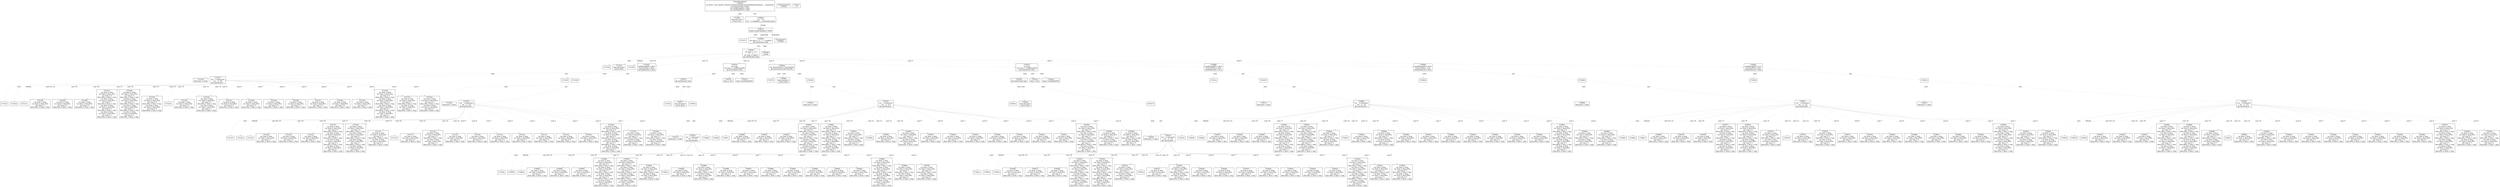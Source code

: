 digraph graphname {
n73158 [shape=box,label="(73158)\ndata.destroy()\nreturn true"];
n73157 [shape=box,label="(73157)"];
n73156 [shape=box,label="(73156)"];
n73155 [shape=box,label="(73155)\ndata.destroy()\nreturn false"];
n73154 [shape=box,label="(73154)\ndata.prev = type"];
n73153 [shape=box,label="(73153)"];
n73152 [shape=box,label="(73152)"];
n73151 [shape=box,label="(73151)"];
n73150 [shape=box,label="(73150)\nvar data = data\nvar data = data.oPos\nvar tmp = 1\ndata.oPos = data + tmp"];
n73149 [shape=box,label="(73149)\nvar data = data\nvar data = data.fPos\nvar tmp = 2\ndata.fPos = data + tmp"];
n73148 [shape=box,label="(73148)\nvar data = data\nvar data = data.fPos\nvar tmp = 2\ndata.fPos = data + tmp"];
n73147 [shape=box,label="(73147)\nvar data = data\nvar data = data.oPos\nvar tmp = 4\ndata.oPos = data + tmp\nvar data = data\nvar data = data.iPos\nvar tmp = 1\ndata.iPos = data + tmp\nvar data = data\nvar data = data.fPos\nvar tmp = 2\ndata.fPos = data + tmp\nvar data = data\nvar data = data.bPos\nvar tmp = 1\ndata.bPos = data + tmp"];
n73146 [shape=box,label="(73146)\nvar data = data\nvar data = data.oPos\nvar tmp = 4\ndata.oPos = data + tmp\nvar data = data\nvar data = data.iiPos\nvar tmp = 2\ndata.iiPos = data + tmp\nvar data = data\nvar data = data.ffPos\nvar tmp = 1\ndata.ffPos = data + tmp\nvar data = data\nvar data = data.fPos\nvar tmp = 1\ndata.fPos = data + tmp"];
n73145 [shape=box,label="(73145)\nvar data = data\nvar data = data.oPos\nvar tmp = 2\ndata.oPos = data + tmp\nvar data = data\nvar data = data.bPos\nvar tmp = 2\ndata.bPos = data + tmp"];
n73144 [shape=box,label="(73144)"];
n73143 [shape=box,label="(73143)\nvar data = data\nvar data = data.oPos\nvar tmp = 4\ndata.oPos = data + tmp"];
n73142 [shape=box,label="(73142)\nvar data = data\nvar data = data.fPos\nvar tmp = 5\ndata.fPos = data + tmp\nvar data = data\nvar data = data.oPos\nvar tmp = 1\ndata.oPos = data + tmp"];
n73141 [shape=box,label="(73141)\nvar data = data\nvar data = data.fPos\nvar tmp = 4\ndata.fPos = data + tmp"];
n73140 [shape=box,label="(73140)\nvar data = data\nvar data = data.oPos\nvar tmp = 3\ndata.oPos = data + tmp"];
n73139 [shape=box,label="(73139)\nvar data = data\nvar data = data.fPos\nvar tmp = 4\ndata.fPos = data + tmp"];
n73138 [shape=box,label="(73138)\nvar data = data\nvar data = data.fPos\nvar tmp = 3\ndata.fPos = data + tmp"];
n73137 [shape=box,label="(73137)\nvar data = data\nvar data = data.fPos\nvar tmp = 4\ndata.fPos = data + tmp"];
n73136 [shape=box,label="(73136)\nvar data = data\nvar data = data.fPos\nvar tmp = 6\ndata.fPos = data + tmp"];
n73135 [shape=box,label="(73135)\nvar data = data\nvar data = data.oPos\nvar tmp = 1\ndata.oPos = data + tmp"];
n73134 [shape=box,label="(73134)\nvar data = data\nvar data = data.oPos\nvar tmp = 4\ndata.oPos = data + tmp\nvar data = data\nvar data = data.iiPos\nvar tmp = 2\ndata.iiPos = data + tmp\nvar data = data\nvar data = data.ffPos\nvar tmp = 1\ndata.ffPos = data + tmp\nvar data = data\nvar data = data.fPos\nvar tmp = 1\ndata.fPos = data + tmp"];
n73133 [shape=box,label="(73133)\nvar data = data\nvar data = data.iPos\nvar tmp = 1\ndata.iPos = data + tmp\nvar data = data\nvar data = data.fPos\nvar tmp = 1\ndata.fPos = data + tmp"];
n73132 [shape=box,label="(73132)\nvar data = data\nvar data = data.oPos\nvar tmp = 2\ndata.oPos = data + tmp\nvar data = data\nvar data = data.bPos\nvar tmp = 2\ndata.bPos = data + tmp"];
n73131 [shape=box,label="(73131)\nvar ` = data.prev\nvar ` = `[1]\n@:cond-branch `"];
n73131 -> n73132[style="dashed",color="gray",label="case 0"];
n73131 -> n73133[style="dashed",color="gray",label="case 1"];
n73131 -> n73134[style="dashed",color="gray",label="case 2"];
n73131 -> n73135[style="dashed",color="gray",label="case 3"];
n73131 -> n73136[style="dashed",color="gray",label="case 4"];
n73131 -> n73137[style="dashed",color="gray",label="case 5"];
n73131 -> n73138[style="dashed",color="gray",label="case 6"];
n73131 -> n73139[style="dashed",color="gray",label="case 7"];
n73131 -> n73140[style="dashed",color="gray",label="case 8"];
n73131 -> n73141[style="dashed",color="gray",label="case 9"];
n73131 -> n73142[style="dashed",color="gray",label="case 10"];
n73131 -> n73143[style="dashed",color="gray",label="case 12"];
n73131 -> n73144[style="dashed",color="gray",label="case 13"];
n73131 -> n73145[style="dashed",color="gray",label="case 14"];
n73131 -> n73146[style="dashed",color="gray",label="case 15"];
n73131 -> n73147[style="dashed",color="gray",label="case 16"];
n73131 -> n73148[style="dashed",color="gray",label="case 17"];
n73131 -> n73149[style="dashed",color="gray",label="case 18"];
n73131 -> n73150[style="dashed",color="gray",label="case 19"];
n73131 -> n73151[style="dashed",color="gray",label="case 20 | 21"];
n73131 -> n73152[style="dashed",color="gray",label="default"];
n73131 -> n73153[style="dashed",color="gray",label="next"];
n73130 [shape=box,label="(73130)"];
n73130 -> n73131[style="dashed",color="gray",label="sub"];
n73130 -> n73154[style="dashed",color="gray",label="next"];
n73129 [shape=box,label="(73129)"];
n73128 [shape=box,label="(73128)\ndata.prev = type"];
n73127 [shape=box,label="(73127)"];
n73126 [shape=box,label="(73126)"];
n73125 [shape=box,label="(73125)"];
n73124 [shape=box,label="(73124)\nvar data = data\nvar data = data.oPos\nvar tmp = 1\ndata.oPos = data + tmp"];
n73123 [shape=box,label="(73123)\nvar data = data\nvar data = data.fPos\nvar tmp = 2\ndata.fPos = data + tmp"];
n73122 [shape=box,label="(73122)\nvar data = data\nvar data = data.fPos\nvar tmp = 2\ndata.fPos = data + tmp"];
n73121 [shape=box,label="(73121)\nvar data = data\nvar data = data.oPos\nvar tmp = 4\ndata.oPos = data + tmp\nvar data = data\nvar data = data.iPos\nvar tmp = 1\ndata.iPos = data + tmp\nvar data = data\nvar data = data.fPos\nvar tmp = 2\ndata.fPos = data + tmp\nvar data = data\nvar data = data.bPos\nvar tmp = 1\ndata.bPos = data + tmp"];
n73120 [shape=box,label="(73120)\nvar data = data\nvar data = data.oPos\nvar tmp = 4\ndata.oPos = data + tmp\nvar data = data\nvar data = data.iiPos\nvar tmp = 2\ndata.iiPos = data + tmp\nvar data = data\nvar data = data.ffPos\nvar tmp = 1\ndata.ffPos = data + tmp\nvar data = data\nvar data = data.fPos\nvar tmp = 1\ndata.fPos = data + tmp"];
n73119 [shape=box,label="(73119)\nvar data = data\nvar data = data.oPos\nvar tmp = 2\ndata.oPos = data + tmp\nvar data = data\nvar data = data.bPos\nvar tmp = 2\ndata.bPos = data + tmp"];
n73118 [shape=box,label="(73118)"];
n73117 [shape=box,label="(73117)\nvar data = data\nvar data = data.oPos\nvar tmp = 4\ndata.oPos = data + tmp"];
n73116 [shape=box,label="(73116)\nvar data = data\nvar data = data.fPos\nvar tmp = 5\ndata.fPos = data + tmp\nvar data = data\nvar data = data.oPos\nvar tmp = 1\ndata.oPos = data + tmp"];
n73115 [shape=box,label="(73115)\nvar data = data\nvar data = data.fPos\nvar tmp = 4\ndata.fPos = data + tmp"];
n73114 [shape=box,label="(73114)\nvar data = data\nvar data = data.oPos\nvar tmp = 3\ndata.oPos = data + tmp"];
n73113 [shape=box,label="(73113)\nvar data = data\nvar data = data.fPos\nvar tmp = 4\ndata.fPos = data + tmp"];
n73112 [shape=box,label="(73112)\nvar data = data\nvar data = data.fPos\nvar tmp = 3\ndata.fPos = data + tmp"];
n73111 [shape=box,label="(73111)\nvar data = data\nvar data = data.fPos\nvar tmp = 4\ndata.fPos = data + tmp"];
n73110 [shape=box,label="(73110)\nvar data = data\nvar data = data.fPos\nvar tmp = 6\ndata.fPos = data + tmp"];
n73109 [shape=box,label="(73109)\nvar data = data\nvar data = data.oPos\nvar tmp = 1\ndata.oPos = data + tmp"];
n73108 [shape=box,label="(73108)\nvar data = data\nvar data = data.oPos\nvar tmp = 4\ndata.oPos = data + tmp\nvar data = data\nvar data = data.iiPos\nvar tmp = 2\ndata.iiPos = data + tmp\nvar data = data\nvar data = data.ffPos\nvar tmp = 1\ndata.ffPos = data + tmp\nvar data = data\nvar data = data.fPos\nvar tmp = 1\ndata.fPos = data + tmp"];
n73107 [shape=box,label="(73107)\nvar data = data\nvar data = data.iPos\nvar tmp = 1\ndata.iPos = data + tmp\nvar data = data\nvar data = data.fPos\nvar tmp = 1\ndata.fPos = data + tmp"];
n73106 [shape=box,label="(73106)\nvar data = data\nvar data = data.oPos\nvar tmp = 2\ndata.oPos = data + tmp\nvar data = data\nvar data = data.bPos\nvar tmp = 2\ndata.bPos = data + tmp"];
n73105 [shape=box,label="(73105)\nvar ` = data.prev\nvar ` = `[1]\n@:cond-branch `"];
n73105 -> n73106[style="dashed",color="gray",label="case 0"];
n73105 -> n73107[style="dashed",color="gray",label="case 1"];
n73105 -> n73108[style="dashed",color="gray",label="case 2"];
n73105 -> n73109[style="dashed",color="gray",label="case 3"];
n73105 -> n73110[style="dashed",color="gray",label="case 4"];
n73105 -> n73111[style="dashed",color="gray",label="case 5"];
n73105 -> n73112[style="dashed",color="gray",label="case 6"];
n73105 -> n73113[style="dashed",color="gray",label="case 7"];
n73105 -> n73114[style="dashed",color="gray",label="case 8"];
n73105 -> n73115[style="dashed",color="gray",label="case 9"];
n73105 -> n73116[style="dashed",color="gray",label="case 10"];
n73105 -> n73117[style="dashed",color="gray",label="case 12"];
n73105 -> n73118[style="dashed",color="gray",label="case 13"];
n73105 -> n73119[style="dashed",color="gray",label="case 14"];
n73105 -> n73120[style="dashed",color="gray",label="case 15"];
n73105 -> n73121[style="dashed",color="gray",label="case 16"];
n73105 -> n73122[style="dashed",color="gray",label="case 17"];
n73105 -> n73123[style="dashed",color="gray",label="case 18"];
n73105 -> n73124[style="dashed",color="gray",label="case 19"];
n73105 -> n73125[style="dashed",color="gray",label="case 20 | 21"];
n73105 -> n73126[style="dashed",color="gray",label="default"];
n73105 -> n73127[style="dashed",color="gray",label="next"];
n73104 [shape=box,label="(73104)"];
n73104 -> n73105[style="dashed",color="gray",label="sub"];
n73104 -> n73128[style="dashed",color="gray",label="next"];
n73103 [shape=box,label="(73103)\nhasBitmapFill = false\nhasColorFill = false\nhasShaderFill = false"];
n73103 -> n73104[style="dashed",color="gray",label="sub"];
n73103 -> n73129[style="dashed",color="gray",label="next"];
n73102 [shape=box,label="(73102)"];
n73101 [shape=box,label="(73101)\ndata.prev = type"];
n73100 [shape=box,label="(73100)"];
n73099 [shape=box,label="(73099)"];
n73098 [shape=box,label="(73098)"];
n73097 [shape=box,label="(73097)\nvar data = data\nvar data = data.oPos\nvar tmp = 1\ndata.oPos = data + tmp"];
n73096 [shape=box,label="(73096)\nvar data = data\nvar data = data.fPos\nvar tmp = 2\ndata.fPos = data + tmp"];
n73095 [shape=box,label="(73095)\nvar data = data\nvar data = data.fPos\nvar tmp = 2\ndata.fPos = data + tmp"];
n73094 [shape=box,label="(73094)\nvar data = data\nvar data = data.oPos\nvar tmp = 4\ndata.oPos = data + tmp\nvar data = data\nvar data = data.iPos\nvar tmp = 1\ndata.iPos = data + tmp\nvar data = data\nvar data = data.fPos\nvar tmp = 2\ndata.fPos = data + tmp\nvar data = data\nvar data = data.bPos\nvar tmp = 1\ndata.bPos = data + tmp"];
n73093 [shape=box,label="(73093)\nvar data = data\nvar data = data.oPos\nvar tmp = 4\ndata.oPos = data + tmp\nvar data = data\nvar data = data.iiPos\nvar tmp = 2\ndata.iiPos = data + tmp\nvar data = data\nvar data = data.ffPos\nvar tmp = 1\ndata.ffPos = data + tmp\nvar data = data\nvar data = data.fPos\nvar tmp = 1\ndata.fPos = data + tmp"];
n73092 [shape=box,label="(73092)\nvar data = data\nvar data = data.oPos\nvar tmp = 2\ndata.oPos = data + tmp\nvar data = data\nvar data = data.bPos\nvar tmp = 2\ndata.bPos = data + tmp"];
n73091 [shape=box,label="(73091)"];
n73090 [shape=box,label="(73090)\nvar data = data\nvar data = data.oPos\nvar tmp = 4\ndata.oPos = data + tmp"];
n73089 [shape=box,label="(73089)\nvar data = data\nvar data = data.fPos\nvar tmp = 5\ndata.fPos = data + tmp\nvar data = data\nvar data = data.oPos\nvar tmp = 1\ndata.oPos = data + tmp"];
n73088 [shape=box,label="(73088)\nvar data = data\nvar data = data.fPos\nvar tmp = 4\ndata.fPos = data + tmp"];
n73087 [shape=box,label="(73087)\nvar data = data\nvar data = data.oPos\nvar tmp = 3\ndata.oPos = data + tmp"];
n73086 [shape=box,label="(73086)\nvar data = data\nvar data = data.fPos\nvar tmp = 4\ndata.fPos = data + tmp"];
n73085 [shape=box,label="(73085)\nvar data = data\nvar data = data.fPos\nvar tmp = 3\ndata.fPos = data + tmp"];
n73084 [shape=box,label="(73084)\nvar data = data\nvar data = data.fPos\nvar tmp = 4\ndata.fPos = data + tmp"];
n73083 [shape=box,label="(73083)\nvar data = data\nvar data = data.fPos\nvar tmp = 6\ndata.fPos = data + tmp"];
n73082 [shape=box,label="(73082)\nvar data = data\nvar data = data.oPos\nvar tmp = 1\ndata.oPos = data + tmp"];
n73081 [shape=box,label="(73081)\nvar data = data\nvar data = data.oPos\nvar tmp = 4\ndata.oPos = data + tmp\nvar data = data\nvar data = data.iiPos\nvar tmp = 2\ndata.iiPos = data + tmp\nvar data = data\nvar data = data.ffPos\nvar tmp = 1\ndata.ffPos = data + tmp\nvar data = data\nvar data = data.fPos\nvar tmp = 1\ndata.fPos = data + tmp"];
n73080 [shape=box,label="(73080)\nvar data = data\nvar data = data.iPos\nvar tmp = 1\ndata.iPos = data + tmp\nvar data = data\nvar data = data.fPos\nvar tmp = 1\ndata.fPos = data + tmp"];
n73079 [shape=box,label="(73079)\nvar data = data\nvar data = data.oPos\nvar tmp = 2\ndata.oPos = data + tmp\nvar data = data\nvar data = data.bPos\nvar tmp = 2\ndata.bPos = data + tmp"];
n73078 [shape=box,label="(73078)\nvar ` = data.prev\nvar ` = `[1]\n@:cond-branch `"];
n73078 -> n73079[style="dashed",color="gray",label="case 0"];
n73078 -> n73080[style="dashed",color="gray",label="case 1"];
n73078 -> n73081[style="dashed",color="gray",label="case 2"];
n73078 -> n73082[style="dashed",color="gray",label="case 3"];
n73078 -> n73083[style="dashed",color="gray",label="case 4"];
n73078 -> n73084[style="dashed",color="gray",label="case 5"];
n73078 -> n73085[style="dashed",color="gray",label="case 6"];
n73078 -> n73086[style="dashed",color="gray",label="case 7"];
n73078 -> n73087[style="dashed",color="gray",label="case 8"];
n73078 -> n73088[style="dashed",color="gray",label="case 9"];
n73078 -> n73089[style="dashed",color="gray",label="case 10"];
n73078 -> n73090[style="dashed",color="gray",label="case 12"];
n73078 -> n73091[style="dashed",color="gray",label="case 13"];
n73078 -> n73092[style="dashed",color="gray",label="case 14"];
n73078 -> n73093[style="dashed",color="gray",label="case 15"];
n73078 -> n73094[style="dashed",color="gray",label="case 16"];
n73078 -> n73095[style="dashed",color="gray",label="case 17"];
n73078 -> n73096[style="dashed",color="gray",label="case 18"];
n73078 -> n73097[style="dashed",color="gray",label="case 19"];
n73078 -> n73098[style="dashed",color="gray",label="case 20 | 21"];
n73078 -> n73099[style="dashed",color="gray",label="default"];
n73078 -> n73100[style="dashed",color="gray",label="next"];
n73077 [shape=box,label="(73077)\ndata.destroy()\nreturn false"];
n73076 [shape=box,label="(73076)"];
n73076 -> n73078[style="dashed",color="gray",label="sub"];
n73076 -> n73101[style="dashed",color="gray",label="next"];
n73075 [shape=box,label="(73075)\n@:cond-branch tmp"];
n73075 -> n73076[style="dashed",color="gray",label="then"];
n73075 -> n73077[style="dashed",color="gray",label="else"];
n73075 -> n73102[style="dashed",color="gray",label="next"];
n73074 [shape=box,label="(73074)\ntmp = true"];
n73073 [shape=box,label="(73073)\ntmp = hasShaderFill"];
n73072 [shape=box,label="(73072)\nvar tmp\nvar tmp = ! hasBitmapFill\n@:cond-branch tmp"];
n73072 -> n73073[style="dashed",color="gray",label="then"];
n73072 -> n73074[style="dashed",color="gray",label="else"];
n73072 -> n73075[style="dashed",color="gray",label="next"];
n73071 [shape=box,label="(73071)"];
n73070 [shape=box,label="(73070)\ndata.prev = type"];
n73069 [shape=box,label="(73069)"];
n73068 [shape=box,label="(73068)"];
n73067 [shape=box,label="(73067)"];
n73066 [shape=box,label="(73066)\nvar data = data\nvar data = data.oPos\nvar tmp = 1\ndata.oPos = data + tmp"];
n73065 [shape=box,label="(73065)\nvar data = data\nvar data = data.fPos\nvar tmp = 2\ndata.fPos = data + tmp"];
n73064 [shape=box,label="(73064)\nvar data = data\nvar data = data.fPos\nvar tmp = 2\ndata.fPos = data + tmp"];
n73063 [shape=box,label="(73063)\nvar data = data\nvar data = data.oPos\nvar tmp = 4\ndata.oPos = data + tmp\nvar data = data\nvar data = data.iPos\nvar tmp = 1\ndata.iPos = data + tmp\nvar data = data\nvar data = data.fPos\nvar tmp = 2\ndata.fPos = data + tmp\nvar data = data\nvar data = data.bPos\nvar tmp = 1\ndata.bPos = data + tmp"];
n73062 [shape=box,label="(73062)\nvar data = data\nvar data = data.oPos\nvar tmp = 4\ndata.oPos = data + tmp\nvar data = data\nvar data = data.iiPos\nvar tmp = 2\ndata.iiPos = data + tmp\nvar data = data\nvar data = data.ffPos\nvar tmp = 1\ndata.ffPos = data + tmp\nvar data = data\nvar data = data.fPos\nvar tmp = 1\ndata.fPos = data + tmp"];
n73061 [shape=box,label="(73061)\nvar data = data\nvar data = data.oPos\nvar tmp = 2\ndata.oPos = data + tmp\nvar data = data\nvar data = data.bPos\nvar tmp = 2\ndata.bPos = data + tmp"];
n73060 [shape=box,label="(73060)"];
n73059 [shape=box,label="(73059)\nvar data = data\nvar data = data.oPos\nvar tmp = 4\ndata.oPos = data + tmp"];
n73058 [shape=box,label="(73058)\nvar data = data\nvar data = data.fPos\nvar tmp = 5\ndata.fPos = data + tmp\nvar data = data\nvar data = data.oPos\nvar tmp = 1\ndata.oPos = data + tmp"];
n73057 [shape=box,label="(73057)\nvar data = data\nvar data = data.fPos\nvar tmp = 4\ndata.fPos = data + tmp"];
n73056 [shape=box,label="(73056)\nvar data = data\nvar data = data.oPos\nvar tmp = 3\ndata.oPos = data + tmp"];
n73055 [shape=box,label="(73055)\nvar data = data\nvar data = data.fPos\nvar tmp = 4\ndata.fPos = data + tmp"];
n73054 [shape=box,label="(73054)\nvar data = data\nvar data = data.fPos\nvar tmp = 3\ndata.fPos = data + tmp"];
n73053 [shape=box,label="(73053)\nvar data = data\nvar data = data.fPos\nvar tmp = 4\ndata.fPos = data + tmp"];
n73052 [shape=box,label="(73052)\nvar data = data\nvar data = data.fPos\nvar tmp = 6\ndata.fPos = data + tmp"];
n73051 [shape=box,label="(73051)\nvar data = data\nvar data = data.oPos\nvar tmp = 1\ndata.oPos = data + tmp"];
n73050 [shape=box,label="(73050)\nvar data = data\nvar data = data.oPos\nvar tmp = 4\ndata.oPos = data + tmp\nvar data = data\nvar data = data.iiPos\nvar tmp = 2\ndata.iiPos = data + tmp\nvar data = data\nvar data = data.ffPos\nvar tmp = 1\ndata.ffPos = data + tmp\nvar data = data\nvar data = data.fPos\nvar tmp = 1\ndata.fPos = data + tmp"];
n73049 [shape=box,label="(73049)\nvar data = data\nvar data = data.iPos\nvar tmp = 1\ndata.iPos = data + tmp\nvar data = data\nvar data = data.fPos\nvar tmp = 1\ndata.fPos = data + tmp"];
n73048 [shape=box,label="(73048)\nvar data = data\nvar data = data.oPos\nvar tmp = 2\ndata.oPos = data + tmp\nvar data = data\nvar data = data.bPos\nvar tmp = 2\ndata.bPos = data + tmp"];
n73047 [shape=box,label="(73047)\nvar ` = data.prev\nvar ` = `[1]\n@:cond-branch `"];
n73047 -> n73048[style="dashed",color="gray",label="case 0"];
n73047 -> n73049[style="dashed",color="gray",label="case 1"];
n73047 -> n73050[style="dashed",color="gray",label="case 2"];
n73047 -> n73051[style="dashed",color="gray",label="case 3"];
n73047 -> n73052[style="dashed",color="gray",label="case 4"];
n73047 -> n73053[style="dashed",color="gray",label="case 5"];
n73047 -> n73054[style="dashed",color="gray",label="case 6"];
n73047 -> n73055[style="dashed",color="gray",label="case 7"];
n73047 -> n73056[style="dashed",color="gray",label="case 8"];
n73047 -> n73057[style="dashed",color="gray",label="case 9"];
n73047 -> n73058[style="dashed",color="gray",label="case 10"];
n73047 -> n73059[style="dashed",color="gray",label="case 12"];
n73047 -> n73060[style="dashed",color="gray",label="case 13"];
n73047 -> n73061[style="dashed",color="gray",label="case 14"];
n73047 -> n73062[style="dashed",color="gray",label="case 15"];
n73047 -> n73063[style="dashed",color="gray",label="case 16"];
n73047 -> n73064[style="dashed",color="gray",label="case 17"];
n73047 -> n73065[style="dashed",color="gray",label="case 18"];
n73047 -> n73066[style="dashed",color="gray",label="case 19"];
n73047 -> n73067[style="dashed",color="gray",label="case 20 | 21"];
n73047 -> n73068[style="dashed",color="gray",label="default"];
n73047 -> n73069[style="dashed",color="gray",label="next"];
n73046 [shape=box,label="(73046)\ndata.destroy()\nreturn false"];
n73045 [shape=box,label="(73045)"];
n73045 -> n73047[style="dashed",color="gray",label="sub"];
n73045 -> n73070[style="dashed",color="gray",label="next"];
n73044 [shape=box,label="(73044)\nvar hasColorFill = hasColorFill\n@:cond-branch hasColorFill"];
n73044 -> n73045[style="dashed",color="gray",label="then"];
n73044 -> n73046[style="dashed",color="gray",label="else"];
n73044 -> n73071[style="dashed",color="gray",label="next"];
n73043 [shape=box,label="(73043)"];
n73042 [shape=box,label="(73042)\ndata.prev = type"];
n73041 [shape=box,label="(73041)"];
n73040 [shape=box,label="(73040)"];
n73039 [shape=box,label="(73039)"];
n73038 [shape=box,label="(73038)\nvar data = data\nvar data = data.oPos\nvar tmp = 1\ndata.oPos = data + tmp"];
n73037 [shape=box,label="(73037)\nvar data = data\nvar data = data.fPos\nvar tmp = 2\ndata.fPos = data + tmp"];
n73036 [shape=box,label="(73036)\nvar data = data\nvar data = data.fPos\nvar tmp = 2\ndata.fPos = data + tmp"];
n73035 [shape=box,label="(73035)\nvar data = data\nvar data = data.oPos\nvar tmp = 4\ndata.oPos = data + tmp\nvar data = data\nvar data = data.iPos\nvar tmp = 1\ndata.iPos = data + tmp\nvar data = data\nvar data = data.fPos\nvar tmp = 2\ndata.fPos = data + tmp\nvar data = data\nvar data = data.bPos\nvar tmp = 1\ndata.bPos = data + tmp"];
n73034 [shape=box,label="(73034)\nvar data = data\nvar data = data.oPos\nvar tmp = 4\ndata.oPos = data + tmp\nvar data = data\nvar data = data.iiPos\nvar tmp = 2\ndata.iiPos = data + tmp\nvar data = data\nvar data = data.ffPos\nvar tmp = 1\ndata.ffPos = data + tmp\nvar data = data\nvar data = data.fPos\nvar tmp = 1\ndata.fPos = data + tmp"];
n73033 [shape=box,label="(73033)\nvar data = data\nvar data = data.oPos\nvar tmp = 2\ndata.oPos = data + tmp\nvar data = data\nvar data = data.bPos\nvar tmp = 2\ndata.bPos = data + tmp"];
n73032 [shape=box,label="(73032)"];
n73031 [shape=box,label="(73031)\nvar data = data\nvar data = data.oPos\nvar tmp = 4\ndata.oPos = data + tmp"];
n73030 [shape=box,label="(73030)\nvar data = data\nvar data = data.fPos\nvar tmp = 5\ndata.fPos = data + tmp\nvar data = data\nvar data = data.oPos\nvar tmp = 1\ndata.oPos = data + tmp"];
n73029 [shape=box,label="(73029)\nvar data = data\nvar data = data.fPos\nvar tmp = 4\ndata.fPos = data + tmp"];
n73028 [shape=box,label="(73028)\nvar data = data\nvar data = data.oPos\nvar tmp = 3\ndata.oPos = data + tmp"];
n73027 [shape=box,label="(73027)\nvar data = data\nvar data = data.fPos\nvar tmp = 4\ndata.fPos = data + tmp"];
n73026 [shape=box,label="(73026)\nvar data = data\nvar data = data.fPos\nvar tmp = 3\ndata.fPos = data + tmp"];
n73025 [shape=box,label="(73025)\nvar data = data\nvar data = data.fPos\nvar tmp = 4\ndata.fPos = data + tmp"];
n73024 [shape=box,label="(73024)\nvar data = data\nvar data = data.fPos\nvar tmp = 6\ndata.fPos = data + tmp"];
n73023 [shape=box,label="(73023)\nvar data = data\nvar data = data.oPos\nvar tmp = 1\ndata.oPos = data + tmp"];
n73022 [shape=box,label="(73022)\nvar data = data\nvar data = data.oPos\nvar tmp = 4\ndata.oPos = data + tmp\nvar data = data\nvar data = data.iiPos\nvar tmp = 2\ndata.iiPos = data + tmp\nvar data = data\nvar data = data.ffPos\nvar tmp = 1\ndata.ffPos = data + tmp\nvar data = data\nvar data = data.fPos\nvar tmp = 1\ndata.fPos = data + tmp"];
n73021 [shape=box,label="(73021)\nvar data = data\nvar data = data.iPos\nvar tmp = 1\ndata.iPos = data + tmp\nvar data = data\nvar data = data.fPos\nvar tmp = 1\ndata.fPos = data + tmp"];
n73020 [shape=box,label="(73020)\nvar data = data\nvar data = data.oPos\nvar tmp = 2\ndata.oPos = data + tmp\nvar data = data\nvar data = data.bPos\nvar tmp = 2\ndata.bPos = data + tmp"];
n73019 [shape=box,label="(73019)\nvar ` = data.prev\nvar ` = `[1]\n@:cond-branch `"];
n73019 -> n73020[style="dashed",color="gray",label="case 0"];
n73019 -> n73021[style="dashed",color="gray",label="case 1"];
n73019 -> n73022[style="dashed",color="gray",label="case 2"];
n73019 -> n73023[style="dashed",color="gray",label="case 3"];
n73019 -> n73024[style="dashed",color="gray",label="case 4"];
n73019 -> n73025[style="dashed",color="gray",label="case 5"];
n73019 -> n73026[style="dashed",color="gray",label="case 6"];
n73019 -> n73027[style="dashed",color="gray",label="case 7"];
n73019 -> n73028[style="dashed",color="gray",label="case 8"];
n73019 -> n73029[style="dashed",color="gray",label="case 9"];
n73019 -> n73030[style="dashed",color="gray",label="case 10"];
n73019 -> n73031[style="dashed",color="gray",label="case 12"];
n73019 -> n73032[style="dashed",color="gray",label="case 13"];
n73019 -> n73033[style="dashed",color="gray",label="case 14"];
n73019 -> n73034[style="dashed",color="gray",label="case 15"];
n73019 -> n73035[style="dashed",color="gray",label="case 16"];
n73019 -> n73036[style="dashed",color="gray",label="case 17"];
n73019 -> n73037[style="dashed",color="gray",label="case 18"];
n73019 -> n73038[style="dashed",color="gray",label="case 19"];
n73019 -> n73039[style="dashed",color="gray",label="case 20 | 21"];
n73019 -> n73040[style="dashed",color="gray",label="default"];
n73019 -> n73041[style="dashed",color="gray",label="next"];
n73018 [shape=box,label="(73018)\ndata.destroy()\nreturn false"];
n73017 [shape=box,label="(73017)"];
n73017 -> n73019[style="dashed",color="gray",label="sub"];
n73017 -> n73042[style="dashed",color="gray",label="next"];
n73016 [shape=box,label="(73016)\n@:cond-branch tmp"];
n73016 -> n73017[style="dashed",color="gray",label="then"];
n73016 -> n73018[style="dashed",color="gray",label="else"];
n73016 -> n73043[style="dashed",color="gray",label="next"];
n73015 [shape=box,label="(73015)\ntmp = true"];
n73014 [shape=box,label="(73014)\ntmp = hasShaderFill"];
n73013 [shape=box,label="(73013)\nvar tmp\nvar tmp = ! hasBitmapFill\n@:cond-branch tmp"];
n73013 -> n73014[style="dashed",color="gray",label="then"];
n73013 -> n73015[style="dashed",color="gray",label="else"];
n73013 -> n73016[style="dashed",color="gray",label="next"];
n73012 [shape=box,label="(73012)"];
n73011 [shape=box,label="(73011)\ndata.prev = type"];
n73010 [shape=box,label="(73010)"];
n73009 [shape=box,label="(73009)"];
n73008 [shape=box,label="(73008)"];
n73007 [shape=box,label="(73007)\nvar data = data\nvar data = data.oPos\nvar tmp = 1\ndata.oPos = data + tmp"];
n73006 [shape=box,label="(73006)\nvar data = data\nvar data = data.fPos\nvar tmp = 2\ndata.fPos = data + tmp"];
n73005 [shape=box,label="(73005)\nvar data = data\nvar data = data.fPos\nvar tmp = 2\ndata.fPos = data + tmp"];
n73004 [shape=box,label="(73004)\nvar data = data\nvar data = data.oPos\nvar tmp = 4\ndata.oPos = data + tmp\nvar data = data\nvar data = data.iPos\nvar tmp = 1\ndata.iPos = data + tmp\nvar data = data\nvar data = data.fPos\nvar tmp = 2\ndata.fPos = data + tmp\nvar data = data\nvar data = data.bPos\nvar tmp = 1\ndata.bPos = data + tmp"];
n73003 [shape=box,label="(73003)\nvar data = data\nvar data = data.oPos\nvar tmp = 4\ndata.oPos = data + tmp\nvar data = data\nvar data = data.iiPos\nvar tmp = 2\ndata.iiPos = data + tmp\nvar data = data\nvar data = data.ffPos\nvar tmp = 1\ndata.ffPos = data + tmp\nvar data = data\nvar data = data.fPos\nvar tmp = 1\ndata.fPos = data + tmp"];
n73002 [shape=box,label="(73002)\nvar data = data\nvar data = data.oPos\nvar tmp = 2\ndata.oPos = data + tmp\nvar data = data\nvar data = data.bPos\nvar tmp = 2\ndata.bPos = data + tmp"];
n73001 [shape=box,label="(73001)"];
n73000 [shape=box,label="(73000)\nvar data = data\nvar data = data.oPos\nvar tmp = 4\ndata.oPos = data + tmp"];
n72999 [shape=box,label="(72999)\nvar data = data\nvar data = data.fPos\nvar tmp = 5\ndata.fPos = data + tmp\nvar data = data\nvar data = data.oPos\nvar tmp = 1\ndata.oPos = data + tmp"];
n72998 [shape=box,label="(72998)\nvar data = data\nvar data = data.fPos\nvar tmp = 4\ndata.fPos = data + tmp"];
n72997 [shape=box,label="(72997)\nvar data = data\nvar data = data.oPos\nvar tmp = 3\ndata.oPos = data + tmp"];
n72996 [shape=box,label="(72996)\nvar data = data\nvar data = data.fPos\nvar tmp = 4\ndata.fPos = data + tmp"];
n72995 [shape=box,label="(72995)\nvar data = data\nvar data = data.fPos\nvar tmp = 3\ndata.fPos = data + tmp"];
n72994 [shape=box,label="(72994)\nvar data = data\nvar data = data.fPos\nvar tmp = 4\ndata.fPos = data + tmp"];
n72993 [shape=box,label="(72993)\nvar data = data\nvar data = data.fPos\nvar tmp = 6\ndata.fPos = data + tmp"];
n72992 [shape=box,label="(72992)\nvar data = data\nvar data = data.oPos\nvar tmp = 1\ndata.oPos = data + tmp"];
n72991 [shape=box,label="(72991)\nvar data = data\nvar data = data.oPos\nvar tmp = 4\ndata.oPos = data + tmp\nvar data = data\nvar data = data.iiPos\nvar tmp = 2\ndata.iiPos = data + tmp\nvar data = data\nvar data = data.ffPos\nvar tmp = 1\ndata.ffPos = data + tmp\nvar data = data\nvar data = data.fPos\nvar tmp = 1\ndata.fPos = data + tmp"];
n72990 [shape=box,label="(72990)\nvar data = data\nvar data = data.iPos\nvar tmp = 1\ndata.iPos = data + tmp\nvar data = data\nvar data = data.fPos\nvar tmp = 1\ndata.fPos = data + tmp"];
n72989 [shape=box,label="(72989)\nvar data = data\nvar data = data.oPos\nvar tmp = 2\ndata.oPos = data + tmp\nvar data = data\nvar data = data.bPos\nvar tmp = 2\ndata.bPos = data + tmp"];
n72988 [shape=box,label="(72988)\nvar ` = data.prev\nvar ` = `[1]\n@:cond-branch `"];
n72988 -> n72989[style="dashed",color="gray",label="case 0"];
n72988 -> n72990[style="dashed",color="gray",label="case 1"];
n72988 -> n72991[style="dashed",color="gray",label="case 2"];
n72988 -> n72992[style="dashed",color="gray",label="case 3"];
n72988 -> n72993[style="dashed",color="gray",label="case 4"];
n72988 -> n72994[style="dashed",color="gray",label="case 5"];
n72988 -> n72995[style="dashed",color="gray",label="case 6"];
n72988 -> n72996[style="dashed",color="gray",label="case 7"];
n72988 -> n72997[style="dashed",color="gray",label="case 8"];
n72988 -> n72998[style="dashed",color="gray",label="case 9"];
n72988 -> n72999[style="dashed",color="gray",label="case 10"];
n72988 -> n73000[style="dashed",color="gray",label="case 12"];
n72988 -> n73001[style="dashed",color="gray",label="case 13"];
n72988 -> n73002[style="dashed",color="gray",label="case 14"];
n72988 -> n73003[style="dashed",color="gray",label="case 15"];
n72988 -> n73004[style="dashed",color="gray",label="case 16"];
n72988 -> n73005[style="dashed",color="gray",label="case 17"];
n72988 -> n73006[style="dashed",color="gray",label="case 18"];
n72988 -> n73007[style="dashed",color="gray",label="case 19"];
n72988 -> n73008[style="dashed",color="gray",label="case 20 | 21"];
n72988 -> n73009[style="dashed",color="gray",label="default"];
n72988 -> n73010[style="dashed",color="gray",label="next"];
n72987 [shape=box,label="(72987)"];
n72987 -> n72988[style="dashed",color="gray",label="sub"];
n72987 -> n73011[style="dashed",color="gray",label="next"];
n72986 [shape=box,label="(72986)\nhasBitmapFill = false\nhasColorFill = false\nhasShaderFill = true"];
n72986 -> n72987[style="dashed",color="gray",label="sub"];
n72986 -> n73012[style="dashed",color="gray",label="next"];
n72985 [shape=box,label="(72985)"];
n72984 [shape=box,label="(72984)\ndata.prev = type"];
n72983 [shape=box,label="(72983)"];
n72982 [shape=box,label="(72982)"];
n72981 [shape=box,label="(72981)"];
n72980 [shape=box,label="(72980)\nvar data = data\nvar data = data.oPos\nvar tmp = 1\ndata.oPos = data + tmp"];
n72979 [shape=box,label="(72979)\nvar data = data\nvar data = data.fPos\nvar tmp = 2\ndata.fPos = data + tmp"];
n72978 [shape=box,label="(72978)\nvar data = data\nvar data = data.fPos\nvar tmp = 2\ndata.fPos = data + tmp"];
n72977 [shape=box,label="(72977)\nvar data = data\nvar data = data.oPos\nvar tmp = 4\ndata.oPos = data + tmp\nvar data = data\nvar data = data.iPos\nvar tmp = 1\ndata.iPos = data + tmp\nvar data = data\nvar data = data.fPos\nvar tmp = 2\ndata.fPos = data + tmp\nvar data = data\nvar data = data.bPos\nvar tmp = 1\ndata.bPos = data + tmp"];
n72976 [shape=box,label="(72976)\nvar data = data\nvar data = data.oPos\nvar tmp = 4\ndata.oPos = data + tmp\nvar data = data\nvar data = data.iiPos\nvar tmp = 2\ndata.iiPos = data + tmp\nvar data = data\nvar data = data.ffPos\nvar tmp = 1\ndata.ffPos = data + tmp\nvar data = data\nvar data = data.fPos\nvar tmp = 1\ndata.fPos = data + tmp"];
n72975 [shape=box,label="(72975)\nvar data = data\nvar data = data.oPos\nvar tmp = 2\ndata.oPos = data + tmp\nvar data = data\nvar data = data.bPos\nvar tmp = 2\ndata.bPos = data + tmp"];
n72974 [shape=box,label="(72974)"];
n72973 [shape=box,label="(72973)\nvar data = data\nvar data = data.oPos\nvar tmp = 4\ndata.oPos = data + tmp"];
n72972 [shape=box,label="(72972)\nvar data = data\nvar data = data.fPos\nvar tmp = 5\ndata.fPos = data + tmp\nvar data = data\nvar data = data.oPos\nvar tmp = 1\ndata.oPos = data + tmp"];
n72971 [shape=box,label="(72971)\nvar data = data\nvar data = data.fPos\nvar tmp = 4\ndata.fPos = data + tmp"];
n72970 [shape=box,label="(72970)\nvar data = data\nvar data = data.oPos\nvar tmp = 3\ndata.oPos = data + tmp"];
n72969 [shape=box,label="(72969)\nvar data = data\nvar data = data.fPos\nvar tmp = 4\ndata.fPos = data + tmp"];
n72968 [shape=box,label="(72968)\nvar data = data\nvar data = data.fPos\nvar tmp = 3\ndata.fPos = data + tmp"];
n72967 [shape=box,label="(72967)\nvar data = data\nvar data = data.fPos\nvar tmp = 4\ndata.fPos = data + tmp"];
n72966 [shape=box,label="(72966)\nvar data = data\nvar data = data.fPos\nvar tmp = 6\ndata.fPos = data + tmp"];
n72965 [shape=box,label="(72965)\nvar data = data\nvar data = data.oPos\nvar tmp = 1\ndata.oPos = data + tmp"];
n72964 [shape=box,label="(72964)\nvar data = data\nvar data = data.oPos\nvar tmp = 4\ndata.oPos = data + tmp\nvar data = data\nvar data = data.iiPos\nvar tmp = 2\ndata.iiPos = data + tmp\nvar data = data\nvar data = data.ffPos\nvar tmp = 1\ndata.ffPos = data + tmp\nvar data = data\nvar data = data.fPos\nvar tmp = 1\ndata.fPos = data + tmp"];
n72963 [shape=box,label="(72963)\nvar data = data\nvar data = data.iPos\nvar tmp = 1\ndata.iPos = data + tmp\nvar data = data\nvar data = data.fPos\nvar tmp = 1\ndata.fPos = data + tmp"];
n72962 [shape=box,label="(72962)\nvar data = data\nvar data = data.oPos\nvar tmp = 2\ndata.oPos = data + tmp\nvar data = data\nvar data = data.bPos\nvar tmp = 2\ndata.bPos = data + tmp"];
n72961 [shape=box,label="(72961)\nvar ` = data.prev\nvar ` = `[1]\n@:cond-branch `"];
n72961 -> n72962[style="dashed",color="gray",label="case 0"];
n72961 -> n72963[style="dashed",color="gray",label="case 1"];
n72961 -> n72964[style="dashed",color="gray",label="case 2"];
n72961 -> n72965[style="dashed",color="gray",label="case 3"];
n72961 -> n72966[style="dashed",color="gray",label="case 4"];
n72961 -> n72967[style="dashed",color="gray",label="case 5"];
n72961 -> n72968[style="dashed",color="gray",label="case 6"];
n72961 -> n72969[style="dashed",color="gray",label="case 7"];
n72961 -> n72970[style="dashed",color="gray",label="case 8"];
n72961 -> n72971[style="dashed",color="gray",label="case 9"];
n72961 -> n72972[style="dashed",color="gray",label="case 10"];
n72961 -> n72973[style="dashed",color="gray",label="case 12"];
n72961 -> n72974[style="dashed",color="gray",label="case 13"];
n72961 -> n72975[style="dashed",color="gray",label="case 14"];
n72961 -> n72976[style="dashed",color="gray",label="case 15"];
n72961 -> n72977[style="dashed",color="gray",label="case 16"];
n72961 -> n72978[style="dashed",color="gray",label="case 17"];
n72961 -> n72979[style="dashed",color="gray",label="case 18"];
n72961 -> n72980[style="dashed",color="gray",label="case 19"];
n72961 -> n72981[style="dashed",color="gray",label="case 20 | 21"];
n72961 -> n72982[style="dashed",color="gray",label="default"];
n72961 -> n72983[style="dashed",color="gray",label="next"];
n72960 [shape=box,label="(72960)"];
n72960 -> n72961[style="dashed",color="gray",label="sub"];
n72960 -> n72984[style="dashed",color="gray",label="next"];
n72959 [shape=box,label="(72959)\nhasBitmapFill = false\nhasColorFill = true\nhasShaderFill = false"];
n72959 -> n72960[style="dashed",color="gray",label="sub"];
n72959 -> n72985[style="dashed",color="gray",label="next"];
n72958 [shape=box,label="(72958)"];
n72957 [shape=box,label="(72957)\ndata.prev = type"];
n72956 [shape=box,label="(72956)"];
n72955 [shape=box,label="(72955)"];
n72954 [shape=box,label="(72954)"];
n72953 [shape=box,label="(72953)\nvar data = data\nvar data = data.oPos\nvar tmp = 1\ndata.oPos = data + tmp"];
n72952 [shape=box,label="(72952)\nvar data = data\nvar data = data.fPos\nvar tmp = 2\ndata.fPos = data + tmp"];
n72951 [shape=box,label="(72951)\nvar data = data\nvar data = data.fPos\nvar tmp = 2\ndata.fPos = data + tmp"];
n72950 [shape=box,label="(72950)\nvar data = data\nvar data = data.oPos\nvar tmp = 4\ndata.oPos = data + tmp\nvar data = data\nvar data = data.iPos\nvar tmp = 1\ndata.iPos = data + tmp\nvar data = data\nvar data = data.fPos\nvar tmp = 2\ndata.fPos = data + tmp\nvar data = data\nvar data = data.bPos\nvar tmp = 1\ndata.bPos = data + tmp"];
n72949 [shape=box,label="(72949)\nvar data = data\nvar data = data.oPos\nvar tmp = 4\ndata.oPos = data + tmp\nvar data = data\nvar data = data.iiPos\nvar tmp = 2\ndata.iiPos = data + tmp\nvar data = data\nvar data = data.ffPos\nvar tmp = 1\ndata.ffPos = data + tmp\nvar data = data\nvar data = data.fPos\nvar tmp = 1\ndata.fPos = data + tmp"];
n72948 [shape=box,label="(72948)\nvar data = data\nvar data = data.oPos\nvar tmp = 2\ndata.oPos = data + tmp\nvar data = data\nvar data = data.bPos\nvar tmp = 2\ndata.bPos = data + tmp"];
n72947 [shape=box,label="(72947)"];
n72946 [shape=box,label="(72946)\nvar data = data\nvar data = data.oPos\nvar tmp = 4\ndata.oPos = data + tmp"];
n72945 [shape=box,label="(72945)\nvar data = data\nvar data = data.fPos\nvar tmp = 5\ndata.fPos = data + tmp\nvar data = data\nvar data = data.oPos\nvar tmp = 1\ndata.oPos = data + tmp"];
n72944 [shape=box,label="(72944)\nvar data = data\nvar data = data.fPos\nvar tmp = 4\ndata.fPos = data + tmp"];
n72943 [shape=box,label="(72943)\nvar data = data\nvar data = data.oPos\nvar tmp = 3\ndata.oPos = data + tmp"];
n72942 [shape=box,label="(72942)\nvar data = data\nvar data = data.fPos\nvar tmp = 4\ndata.fPos = data + tmp"];
n72941 [shape=box,label="(72941)\nvar data = data\nvar data = data.fPos\nvar tmp = 3\ndata.fPos = data + tmp"];
n72940 [shape=box,label="(72940)\nvar data = data\nvar data = data.fPos\nvar tmp = 4\ndata.fPos = data + tmp"];
n72939 [shape=box,label="(72939)\nvar data = data\nvar data = data.fPos\nvar tmp = 6\ndata.fPos = data + tmp"];
n72938 [shape=box,label="(72938)\nvar data = data\nvar data = data.oPos\nvar tmp = 1\ndata.oPos = data + tmp"];
n72937 [shape=box,label="(72937)\nvar data = data\nvar data = data.oPos\nvar tmp = 4\ndata.oPos = data + tmp\nvar data = data\nvar data = data.iiPos\nvar tmp = 2\ndata.iiPos = data + tmp\nvar data = data\nvar data = data.ffPos\nvar tmp = 1\ndata.ffPos = data + tmp\nvar data = data\nvar data = data.fPos\nvar tmp = 1\ndata.fPos = data + tmp"];
n72936 [shape=box,label="(72936)\nvar data = data\nvar data = data.iPos\nvar tmp = 1\ndata.iPos = data + tmp\nvar data = data\nvar data = data.fPos\nvar tmp = 1\ndata.fPos = data + tmp"];
n72935 [shape=box,label="(72935)\nvar data = data\nvar data = data.oPos\nvar tmp = 2\ndata.oPos = data + tmp\nvar data = data\nvar data = data.bPos\nvar tmp = 2\ndata.bPos = data + tmp"];
n72934 [shape=box,label="(72934)\nvar ` = data.prev\nvar ` = `[1]\n@:cond-branch `"];
n72934 -> n72935[style="dashed",color="gray",label="case 0"];
n72934 -> n72936[style="dashed",color="gray",label="case 1"];
n72934 -> n72937[style="dashed",color="gray",label="case 2"];
n72934 -> n72938[style="dashed",color="gray",label="case 3"];
n72934 -> n72939[style="dashed",color="gray",label="case 4"];
n72934 -> n72940[style="dashed",color="gray",label="case 5"];
n72934 -> n72941[style="dashed",color="gray",label="case 6"];
n72934 -> n72942[style="dashed",color="gray",label="case 7"];
n72934 -> n72943[style="dashed",color="gray",label="case 8"];
n72934 -> n72944[style="dashed",color="gray",label="case 9"];
n72934 -> n72945[style="dashed",color="gray",label="case 10"];
n72934 -> n72946[style="dashed",color="gray",label="case 12"];
n72934 -> n72947[style="dashed",color="gray",label="case 13"];
n72934 -> n72948[style="dashed",color="gray",label="case 14"];
n72934 -> n72949[style="dashed",color="gray",label="case 15"];
n72934 -> n72950[style="dashed",color="gray",label="case 16"];
n72934 -> n72951[style="dashed",color="gray",label="case 17"];
n72934 -> n72952[style="dashed",color="gray",label="case 18"];
n72934 -> n72953[style="dashed",color="gray",label="case 19"];
n72934 -> n72954[style="dashed",color="gray",label="case 20 | 21"];
n72934 -> n72955[style="dashed",color="gray",label="default"];
n72934 -> n72956[style="dashed",color="gray",label="next"];
n72933 [shape=box,label="(72933)"];
n72933 -> n72934[style="dashed",color="gray",label="sub"];
n72933 -> n72957[style="dashed",color="gray",label="next"];
n72932 [shape=box,label="(72932)\nhasBitmapFill = true\nhasColorFill = false\nhasShaderFill = false"];
n72932 -> n72933[style="dashed",color="gray",label="sub"];
n72932 -> n72958[style="dashed",color="gray",label="next"];
n72931 [shape=box,label="(72931)\nvar type = `1[`]\n` = ` + 1\nvar type = type[1]\n@:cond-branch type"];
n72931 -> n72932[style="dashed",color="gray",label="case 0"];
n72931 -> n72959[style="dashed",color="gray",label="case 1"];
n72931 -> n72986[style="dashed",color="gray",label="case 3"];
n72931 -> n73013[style="dashed",color="gray",label="case 8"];
n72931 -> n73044[style="dashed",color="gray",label="case 9"];
n72931 -> n73072[style="dashed",color="gray",label="case 12"];
n72931 -> n73103[style="dashed",color="gray",label="case 13"];
n72931 -> n73130[style="dashed",color="gray",label="case 18"];
n72931 -> n73155[style="dashed",color="gray",label="default"];
n72931 -> n73156[style="dashed",color="gray",label="next"];
n72930 [shape=box,label="(72930)\nbreak"];
n72929 [shape=box,label="(72929)\nvar tmp = ! ((` < `1.length))\n@:cond-branch tmp"];
n72929 -> n72930[style="dashed",color="gray",label="then"];
n72929 -> n72931[style="dashed",color="gray",label="next"];
n72928 [shape=box,label="<loop-head>
(72928)"];
n72927 [shape=box,label="(72927)\nwhile ((true)) @:block 72929"];
n72927 -> n72928[style="dashed",color="gray",label="loop-head"];
n72927 -> n72929[style="dashed",color="gray",label="loop-body"];
n72927 -> n73157[style="dashed",color="gray",label="next"];
n72926 [shape=box,label="(72926)\nvar ` = 0\nvar `1 = graphics.__commands.types"];
n72926 -> n72927[style="dashed",color="gray",label="merge"];
n72925 [shape=box,label="<function-end>
(72925)"];
n72924 [shape=box,label="<function-begin>
(72924)\nvar data = new openfl._internal.renderer.DrawCommandReader(graphics.__commands)\nvar hasColorFill = false\nvar hasBitmapFill = false\nvar hasShaderFill = false"];
n72924 -> n72926[style="dashed",color="gray",label="sub"];
n72924 -> n73158[style="dashed",color="gray",label="next"];
n1 [shape=box,label="<root>
(1)"];
}

